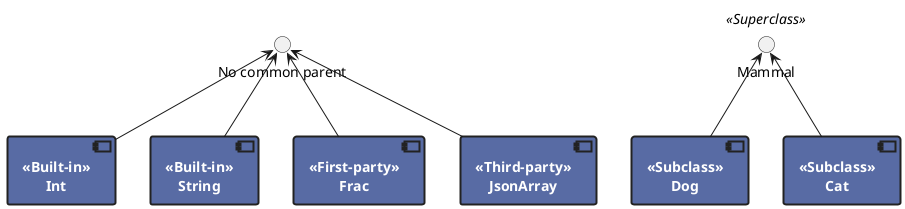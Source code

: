 @startuml

skinparam defaultTextAlignment center

skinparam component {
  fontStyle bold
  fontColor white
  backgroundColor #586ba4
  borderColor #222
  borderThickness 2
}

skinparam component<< New idea >> {
  fontColor black
  backgroundColor #ffe696
}

component int as "Int" << Built-in >>
component string as "String" << Built-in >>
component frac as "Frac" << First-party >>
component json_array as "JsonArray" << Third-party >>

interface mammal as "Mammal" << Superclass >>
component dog as "Dog" << Subclass >>
component cat as "Cat" << Subclass >>

mammal <-- dog
mammal <-- cat

interface no_parent as "No common parent"

no_parent <-- int
no_parent <-- string
no_parent <-- frac
no_parent <-- json_array

@enduml
